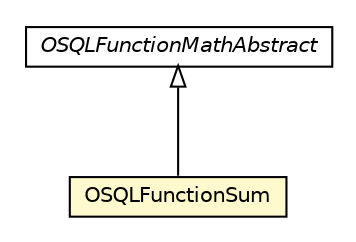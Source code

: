 #!/usr/local/bin/dot
#
# Class diagram 
# Generated by UMLGraph version R5_6-24-gf6e263 (http://www.umlgraph.org/)
#

digraph G {
	edge [fontname="Helvetica",fontsize=10,labelfontname="Helvetica",labelfontsize=10];
	node [fontname="Helvetica",fontsize=10,shape=plaintext];
	nodesep=0.25;
	ranksep=0.5;
	// com.orientechnologies.orient.core.sql.functions.math.OSQLFunctionMathAbstract
	c3406823 [label=<<table title="com.orientechnologies.orient.core.sql.functions.math.OSQLFunctionMathAbstract" border="0" cellborder="1" cellspacing="0" cellpadding="2" port="p" href="./OSQLFunctionMathAbstract.html">
		<tr><td><table border="0" cellspacing="0" cellpadding="1">
<tr><td align="center" balign="center"><font face="Helvetica-Oblique"> OSQLFunctionMathAbstract </font></td></tr>
		</table></td></tr>
		</table>>, URL="./OSQLFunctionMathAbstract.html", fontname="Helvetica", fontcolor="black", fontsize=10.0];
	// com.orientechnologies.orient.core.sql.functions.math.OSQLFunctionSum
	c3406827 [label=<<table title="com.orientechnologies.orient.core.sql.functions.math.OSQLFunctionSum" border="0" cellborder="1" cellspacing="0" cellpadding="2" port="p" bgcolor="lemonChiffon" href="./OSQLFunctionSum.html">
		<tr><td><table border="0" cellspacing="0" cellpadding="1">
<tr><td align="center" balign="center"> OSQLFunctionSum </td></tr>
		</table></td></tr>
		</table>>, URL="./OSQLFunctionSum.html", fontname="Helvetica", fontcolor="black", fontsize=10.0];
	//com.orientechnologies.orient.core.sql.functions.math.OSQLFunctionSum extends com.orientechnologies.orient.core.sql.functions.math.OSQLFunctionMathAbstract
	c3406823:p -> c3406827:p [dir=back,arrowtail=empty];
}

